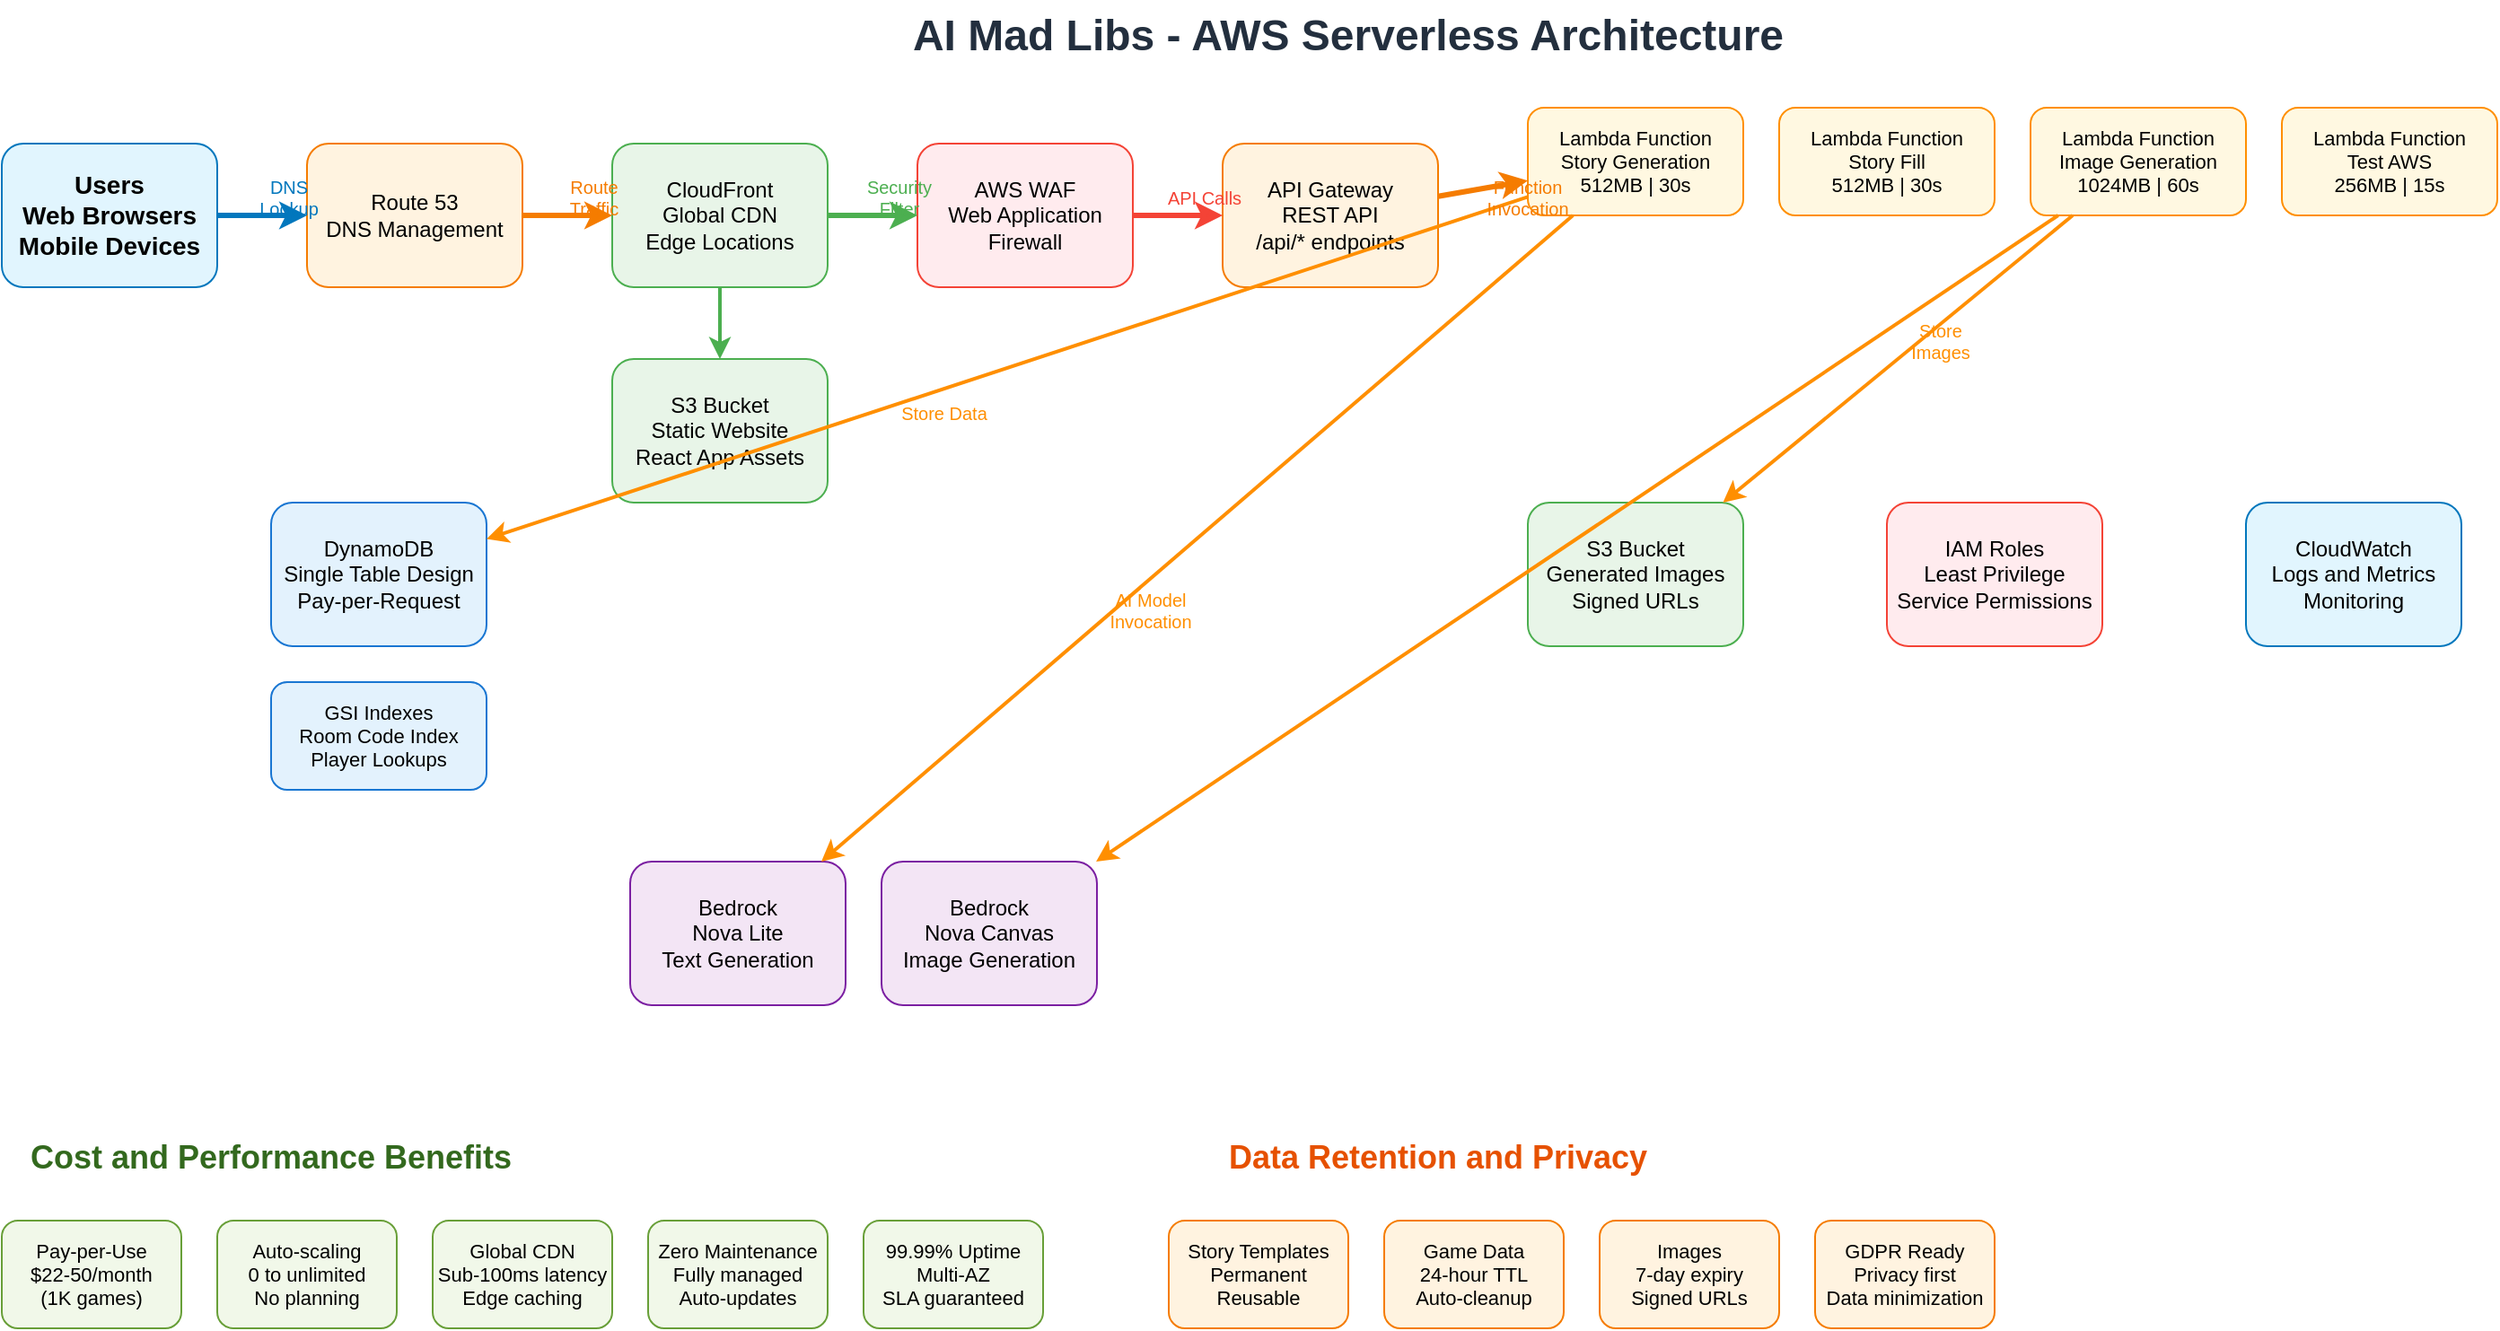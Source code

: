 <mxfile version="22.1.16" type="device">
  <diagram name="AWS Serverless Architecture" id="aws-architecture">
    <mxGraphModel dx="1600" dy="1000" grid="1" gridSize="10" guides="1" tooltips="1" connect="1" arrows="1" fold="1" page="1" pageScale="1" pageWidth="1600" pageHeight="1000" math="0" shadow="0">
      <root>
        <mxCell id="0" />
        <mxCell id="1" parent="0" />
        
        <!-- Title -->
        <mxCell id="title" value="AI Mad Libs - AWS Serverless Architecture" style="text;html=1;strokeColor=none;fillColor=none;align=center;verticalAlign=middle;whiteSpace=wrap;rounded=0;fontSize=24;fontStyle=1;fontColor=#232f3e;" vertex="1" parent="1">
          <mxGeometry x="500" y="20" width="600" height="40" as="geometry" />
        </mxCell>
        
        <!-- Users -->
        <mxCell id="users" value="Users&#xa;Web Browsers&#xa;Mobile Devices" style="rounded=1;whiteSpace=wrap;html=1;fillColor=#e1f5fe;strokeColor=#0277bd;fontSize=14;fontStyle=1;" vertex="1" parent="1">
          <mxGeometry x="50" y="100" width="120" height="80" as="geometry" />
        </mxCell>
        
        <!-- Route 53 -->
        <mxCell id="route53" value="Route 53&#xa;DNS Management" style="rounded=1;whiteSpace=wrap;html=1;fillColor=#fff3e0;strokeColor=#f57c00;fontSize=12;" vertex="1" parent="1">
          <mxGeometry x="220" y="100" width="120" height="80" as="geometry" />
        </mxCell>
        
        <!-- CloudFront -->
        <mxCell id="cloudfront" value="CloudFront&#xa;Global CDN&#xa;Edge Locations" style="rounded=1;whiteSpace=wrap;html=1;fillColor=#e8f5e8;strokeColor=#4caf50;fontSize=12;" vertex="1" parent="1">
          <mxGeometry x="390" y="100" width="120" height="80" as="geometry" />
        </mxCell>
        
        <!-- WAF -->
        <mxCell id="waf" value="AWS WAF&#xa;Web Application&#xa;Firewall" style="rounded=1;whiteSpace=wrap;html=1;fillColor=#ffebee;strokeColor=#f44336;fontSize=12;" vertex="1" parent="1">
          <mxGeometry x="560" y="100" width="120" height="80" as="geometry" />
        </mxCell>
        
        <!-- S3 Static Hosting -->
        <mxCell id="s3-static" value="S3 Bucket&#xa;Static Website&#xa;React App Assets" style="rounded=1;whiteSpace=wrap;html=1;fillColor=#e8f5e8;strokeColor=#4caf50;fontSize=12;" vertex="1" parent="1">
          <mxGeometry x="390" y="220" width="120" height="80" as="geometry" />
        </mxCell>
        
        <!-- API Gateway -->
        <mxCell id="api-gateway" value="API Gateway&#xa;REST API&#xa;/api/* endpoints" style="rounded=1;whiteSpace=wrap;html=1;fillColor=#fff3e0;strokeColor=#f57c00;fontSize=12;" vertex="1" parent="1">
          <mxGeometry x="730" y="100" width="120" height="80" as="geometry" />
        </mxCell>
        
        <!-- Lambda Functions -->
        <mxCell id="lambda-story-gen" value="Lambda Function&#xa;Story Generation&#xa;512MB | 30s" style="rounded=1;whiteSpace=wrap;html=1;fillColor=#fff8e1;strokeColor=#ff8f00;fontSize=11;" vertex="1" parent="1">
          <mxGeometry x="900" y="80" width="120" height="60" as="geometry" />
        </mxCell>
        
        <mxCell id="lambda-story-fill" value="Lambda Function&#xa;Story Fill&#xa;512MB | 30s" style="rounded=1;whiteSpace=wrap;html=1;fillColor=#fff8e1;strokeColor=#ff8f00;fontSize=11;" vertex="1" parent="1">
          <mxGeometry x="1040" y="80" width="120" height="60" as="geometry" />
        </mxCell>
        
        <mxCell id="lambda-image-gen" value="Lambda Function&#xa;Image Generation&#xa;1024MB | 60s" style="rounded=1;whiteSpace=wrap;html=1;fillColor=#fff8e1;strokeColor=#ff8f00;fontSize=11;" vertex="1" parent="1">
          <mxGeometry x="1180" y="80" width="120" height="60" as="geometry" />
        </mxCell>
        
        <mxCell id="lambda-test-aws" value="Lambda Function&#xa;Test AWS&#xa;256MB | 15s" style="rounded=1;whiteSpace=wrap;html=1;fillColor=#fff8e1;strokeColor=#ff8f00;fontSize=11;" vertex="1" parent="1">
          <mxGeometry x="1320" y="80" width="120" height="60" as="geometry" />
        </mxCell>
        
        <!-- DynamoDB -->
        <mxCell id="dynamodb" value="DynamoDB&#xa;Single Table Design&#xa;Pay-per-Request" style="rounded=1;whiteSpace=wrap;html=1;fillColor=#e3f2fd;strokeColor=#1976d2;fontSize=12;" vertex="1" parent="1">
          <mxGeometry x="200" y="300" width="120" height="80" as="geometry" />
        </mxCell>
        
        <!-- DynamoDB GSI -->
        <mxCell id="dynamodb-gsi" value="GSI Indexes&#xa;Room Code Index&#xa;Player Lookups" style="rounded=1;whiteSpace=wrap;html=1;fillColor=#e3f2fd;strokeColor=#1976d2;fontSize=11;" vertex="1" parent="1">
          <mxGeometry x="200" y="400" width="120" height="60" as="geometry" />
        </mxCell>
        
        <!-- Bedrock Nova Lite -->
        <mxCell id="bedrock-nova-lite" value="Bedrock&#xa;Nova Lite&#xa;Text Generation" style="rounded=1;whiteSpace=wrap;html=1;fillColor=#f3e5f5;strokeColor=#7b1fa2;fontSize=12;" vertex="1" parent="1">
          <mxGeometry x="400" y="500" width="120" height="80" as="geometry" />
        </mxCell>
        
        <!-- Bedrock Nova Canvas -->
        <mxCell id="bedrock-nova-canvas" value="Bedrock&#xa;Nova Canvas&#xa;Image Generation" style="rounded=1;whiteSpace=wrap;html=1;fillColor=#f3e5f5;strokeColor=#7b1fa2;fontSize=12;" vertex="1" parent="1">
          <mxGeometry x="540" y="500" width="120" height="80" as="geometry" />
        </mxCell>
        
        <!-- S3 Image Storage -->
        <mxCell id="s3-images" value="S3 Bucket&#xa;Generated Images&#xa;Signed URLs" style="rounded=1;whiteSpace=wrap;html=1;fillColor=#e8f5e8;strokeColor=#4caf50;fontSize=12;" vertex="1" parent="1">
          <mxGeometry x="900" y="300" width="120" height="80" as="geometry" />
        </mxCell>
        
        <!-- IAM -->
        <mxCell id="iam" value="IAM Roles&#xa;Least Privilege&#xa;Service Permissions" style="rounded=1;whiteSpace=wrap;html=1;fillColor=#ffebee;strokeColor=#f44336;fontSize=12;" vertex="1" parent="1">
          <mxGeometry x="1100" y="300" width="120" height="80" as="geometry" />
        </mxCell>
        
        <!-- CloudWatch -->
        <mxCell id="cloudwatch" value="CloudWatch&#xa;Logs and Metrics&#xa;Monitoring" style="rounded=1;whiteSpace=wrap;html=1;fillColor=#e1f5fe;strokeColor=#0277bd;fontSize=12;" vertex="1" parent="1">
          <mxGeometry x="1300" y="300" width="120" height="80" as="geometry" />
        </mxCell>
        
        <!-- Cost Benefits -->
        <mxCell id="cost-title" value="Cost and Performance Benefits" style="text;html=1;strokeColor=none;fillColor=none;align=center;verticalAlign=middle;whiteSpace=wrap;rounded=0;fontSize=18;fontStyle=1;fontColor=#33691e;" vertex="1" parent="1">
          <mxGeometry x="50" y="650" width="300" height="30" as="geometry" />
        </mxCell>
        
        <mxCell id="pay-per-use" value="Pay-per-Use&#xa;$22-50/month&#xa;(1K games)" style="rounded=1;whiteSpace=wrap;html=1;fillColor=#f1f8e9;strokeColor=#689f38;fontSize=11;" vertex="1" parent="1">
          <mxGeometry x="50" y="700" width="100" height="60" as="geometry" />
        </mxCell>
        
        <mxCell id="auto-scaling" value="Auto-scaling&#xa;0 to unlimited&#xa;No planning" style="rounded=1;whiteSpace=wrap;html=1;fillColor=#f1f8e9;strokeColor=#689f38;fontSize=11;" vertex="1" parent="1">
          <mxGeometry x="170" y="700" width="100" height="60" as="geometry" />
        </mxCell>
        
        <mxCell id="global-cdn" value="Global CDN&#xa;Sub-100ms latency&#xa;Edge caching" style="rounded=1;whiteSpace=wrap;html=1;fillColor=#f1f8e9;strokeColor=#689f38;fontSize=11;" vertex="1" parent="1">
          <mxGeometry x="290" y="700" width="100" height="60" as="geometry" />
        </mxCell>
        
        <mxCell id="zero-maintenance" value="Zero Maintenance&#xa;Fully managed&#xa;Auto-updates" style="rounded=1;whiteSpace=wrap;html=1;fillColor=#f1f8e9;strokeColor=#689f38;fontSize=11;" vertex="1" parent="1">
          <mxGeometry x="410" y="700" width="100" height="60" as="geometry" />
        </mxCell>
        
        <mxCell id="high-availability" value="99.99% Uptime&#xa;Multi-AZ&#xa;SLA guaranteed" style="rounded=1;whiteSpace=wrap;html=1;fillColor=#f1f8e9;strokeColor=#689f38;fontSize=11;" vertex="1" parent="1">
          <mxGeometry x="530" y="700" width="100" height="60" as="geometry" />
        </mxCell>
        
        <!-- Data Retention -->
        <mxCell id="retention-title" value="Data Retention and Privacy" style="text;html=1;strokeColor=none;fillColor=none;align=center;verticalAlign=middle;whiteSpace=wrap;rounded=0;fontSize=18;fontStyle=1;fontColor=#e65100;" vertex="1" parent="1">
          <mxGeometry x="700" y="650" width="300" height="30" as="geometry" />
        </mxCell>
        
        <mxCell id="templates-permanent" value="Story Templates&#xa;Permanent&#xa;Reusable" style="rounded=1;whiteSpace=wrap;html=1;fillColor=#fff3e0;strokeColor=#f57c00;fontSize=11;" vertex="1" parent="1">
          <mxGeometry x="700" y="700" width="100" height="60" as="geometry" />
        </mxCell>
        
        <mxCell id="game-data-24h" value="Game Data&#xa;24-hour TTL&#xa;Auto-cleanup" style="rounded=1;whiteSpace=wrap;html=1;fillColor=#fff3e0;strokeColor=#f57c00;fontSize=11;" vertex="1" parent="1">
          <mxGeometry x="820" y="700" width="100" height="60" as="geometry" />
        </mxCell>
        
        <mxCell id="images-7d" value="Images&#xa;7-day expiry&#xa;Signed URLs" style="rounded=1;whiteSpace=wrap;html=1;fillColor=#fff3e0;strokeColor=#f57c00;fontSize=11;" vertex="1" parent="1">
          <mxGeometry x="940" y="700" width="100" height="60" as="geometry" />
        </mxCell>
        
        <mxCell id="gdpr-compliant" value="GDPR Ready&#xa;Privacy first&#xa;Data minimization" style="rounded=1;whiteSpace=wrap;html=1;fillColor=#fff3e0;strokeColor=#f57c00;fontSize=11;" vertex="1" parent="1">
          <mxGeometry x="1060" y="700" width="100" height="60" as="geometry" />
        </mxCell>
        
        <!-- Data Flow Arrows -->
        <mxCell id="arrow1" value="" style="endArrow=classic;html=1;rounded=0;strokeColor=#0277bd;strokeWidth=3;" edge="1" parent="1" source="users" target="route53">
          <mxGeometry width="50" height="50" relative="1" as="geometry">
            <mxPoint x="180" y="140" as="sourcePoint" />
            <mxPoint x="220" y="140" as="targetPoint" />
          </mxGeometry>
        </mxCell>
        
        <mxCell id="arrow2" value="" style="endArrow=classic;html=1;rounded=0;strokeColor=#f57c00;strokeWidth=3;" edge="1" parent="1" source="route53" target="cloudfront">
          <mxGeometry width="50" height="50" relative="1" as="geometry">
            <mxPoint x="350" y="140" as="sourcePoint" />
            <mxPoint x="390" y="140" as="targetPoint" />
          </mxGeometry>
        </mxCell>
        
        <mxCell id="arrow3" value="" style="endArrow=classic;html=1;rounded=0;strokeColor=#4caf50;strokeWidth=3;" edge="1" parent="1" source="cloudfront" target="waf">
          <mxGeometry width="50" height="50" relative="1" as="geometry">
            <mxPoint x="520" y="140" as="sourcePoint" />
            <mxPoint x="560" y="140" as="targetPoint" />
          </mxGeometry>
        </mxCell>
        
        <mxCell id="arrow4" value="" style="endArrow=classic;html=1;rounded=0;strokeColor=#4caf50;strokeWidth=2;" edge="1" parent="1" source="cloudfront" target="s3-static">
          <mxGeometry width="50" height="50" relative="1" as="geometry">
            <mxPoint x="450" y="190" as="sourcePoint" />
            <mxPoint x="450" y="220" as="targetPoint" />
          </mxGeometry>
        </mxCell>
        
        <mxCell id="arrow5" value="" style="endArrow=classic;html=1;rounded=0;strokeColor=#f44336;strokeWidth=3;" edge="1" parent="1" source="waf" target="api-gateway">
          <mxGeometry width="50" height="50" relative="1" as="geometry">
            <mxPoint x="690" y="140" as="sourcePoint" />
            <mxPoint x="730" y="140" as="targetPoint" />
          </mxGeometry>
        </mxCell>
        
        <mxCell id="arrow6" value="" style="endArrow=classic;html=1;rounded=0;strokeColor=#f57c00;strokeWidth=3;" edge="1" parent="1" source="api-gateway" target="lambda-story-gen">
          <mxGeometry width="50" height="50" relative="1" as="geometry">
            <mxPoint x="860" y="140" as="sourcePoint" />
            <mxPoint x="900" y="140" as="targetPoint" />
          </mxGeometry>
        </mxCell>
        
        <mxCell id="arrow7" value="" style="endArrow=classic;html=1;rounded=0;strokeColor=#ff8f00;strokeWidth=2;" edge="1" parent="1" source="lambda-story-gen" target="dynamodb">
          <mxGeometry width="50" height="50" relative="1" as="geometry">
            <mxPoint x="900" y="200" as="sourcePoint" />
            <mxPoint x="350" y="300" as="targetPoint" />
          </mxGeometry>
        </mxCell>
        
        <mxCell id="arrow8" value="" style="endArrow=classic;html=1;rounded=0;strokeColor=#ff8f00;strokeWidth=2;" edge="1" parent="1" source="lambda-story-gen" target="bedrock-nova-lite">
          <mxGeometry width="50" height="50" relative="1" as="geometry">
            <mxPoint x="900" y="200" as="sourcePoint" />
            <mxPoint x="500" y="500" as="targetPoint" />
          </mxGeometry>
        </mxCell>
        
        <mxCell id="arrow9" value="" style="endArrow=classic;html=1;rounded=0;strokeColor=#ff8f00;strokeWidth=2;" edge="1" parent="1" source="lambda-image-gen" target="s3-images">
          <mxGeometry width="50" height="50" relative="1" as="geometry">
            <mxPoint x="1240" y="150" as="sourcePoint" />
            <mxPoint x="1020" y="300" as="targetPoint" />
          </mxGeometry>
        </mxCell>
        
        <mxCell id="arrow10" value="" style="endArrow=classic;html=1;rounded=0;strokeColor=#ff8f00;strokeWidth=2;" edge="1" parent="1" source="lambda-image-gen" target="bedrock-nova-canvas">
          <mxGeometry width="50" height="50" relative="1" as="geometry">
            <mxPoint x="1200" y="200" as="sourcePoint" />
            <mxPoint x="650" y="500" as="targetPoint" />
          </mxGeometry>
        </mxCell>
        
        <!-- Labels for arrows -->
        <mxCell id="dns-label" value="DNS Lookup" style="text;html=1;strokeColor=none;fillColor=none;align=center;verticalAlign=middle;whiteSpace=wrap;rounded=0;fontSize=10;fontColor=#0277bd;" vertex="1" parent="1">
          <mxGeometry x="185" y="120" width="50" height="20" as="geometry" />
        </mxCell>
        
        <mxCell id="route-label" value="Route Traffic" style="text;html=1;strokeColor=none;fillColor=none;align=center;verticalAlign=middle;whiteSpace=wrap;rounded=0;fontSize=10;fontColor=#f57c00;" vertex="1" parent="1">
          <mxGeometry x="355" y="120" width="50" height="20" as="geometry" />
        </mxCell>
        
        <mxCell id="security-label" value="Security Filter" style="text;html=1;strokeColor=none;fillColor=none;align=center;verticalAlign=middle;whiteSpace=wrap;rounded=0;fontSize=10;fontColor=#4caf50;" vertex="1" parent="1">
          <mxGeometry x="525" y="120" width="50" height="20" as="geometry" />
        </mxCell>
        
        <mxCell id="api-label" value="API Calls" style="text;html=1;strokeColor=none;fillColor=none;align=center;verticalAlign=middle;whiteSpace=wrap;rounded=0;fontSize=10;fontColor=#f44336;" vertex="1" parent="1">
          <mxGeometry x="695" y="120" width="50" height="20" as="geometry" />
        </mxCell>
        
        <mxCell id="invoke-label" value="Function Invocation" style="text;html=1;strokeColor=none;fillColor=none;align=center;verticalAlign=middle;whiteSpace=wrap;rounded=0;fontSize=10;fontColor=#f57c00;" vertex="1" parent="1">
          <mxGeometry x="865" y="120" width="70" height="20" as="geometry" />
        </mxCell>
        
        <mxCell id="store-label" value="Store Data" style="text;html=1;strokeColor=none;fillColor=none;align=center;verticalAlign=middle;whiteSpace=wrap;rounded=0;fontSize=10;fontColor=#ff8f00;" vertex="1" parent="1">
          <mxGeometry x="550" y="240" width="50" height="20" as="geometry" />
        </mxCell>
        
        <mxCell id="ai-label" value="AI Model Invocation" style="text;html=1;strokeColor=none;fillColor=none;align=center;verticalAlign=middle;whiteSpace=wrap;rounded=0;fontSize=10;fontColor=#ff8f00;" vertex="1" parent="1">
          <mxGeometry x="650" y="350" width="80" height="20" as="geometry" />
        </mxCell>
        
        <mxCell id="image-store-label" value="Store Images" style="text;html=1;strokeColor=none;fillColor=none;align=center;verticalAlign=middle;whiteSpace=wrap;rounded=0;fontSize=10;fontColor=#ff8f00;" vertex="1" parent="1">
          <mxGeometry x="1100" y="200" width="60" height="20" as="geometry" />
        </mxCell>
        
      </root>
    </mxGraphModel>
  </diagram>
</mxfile>